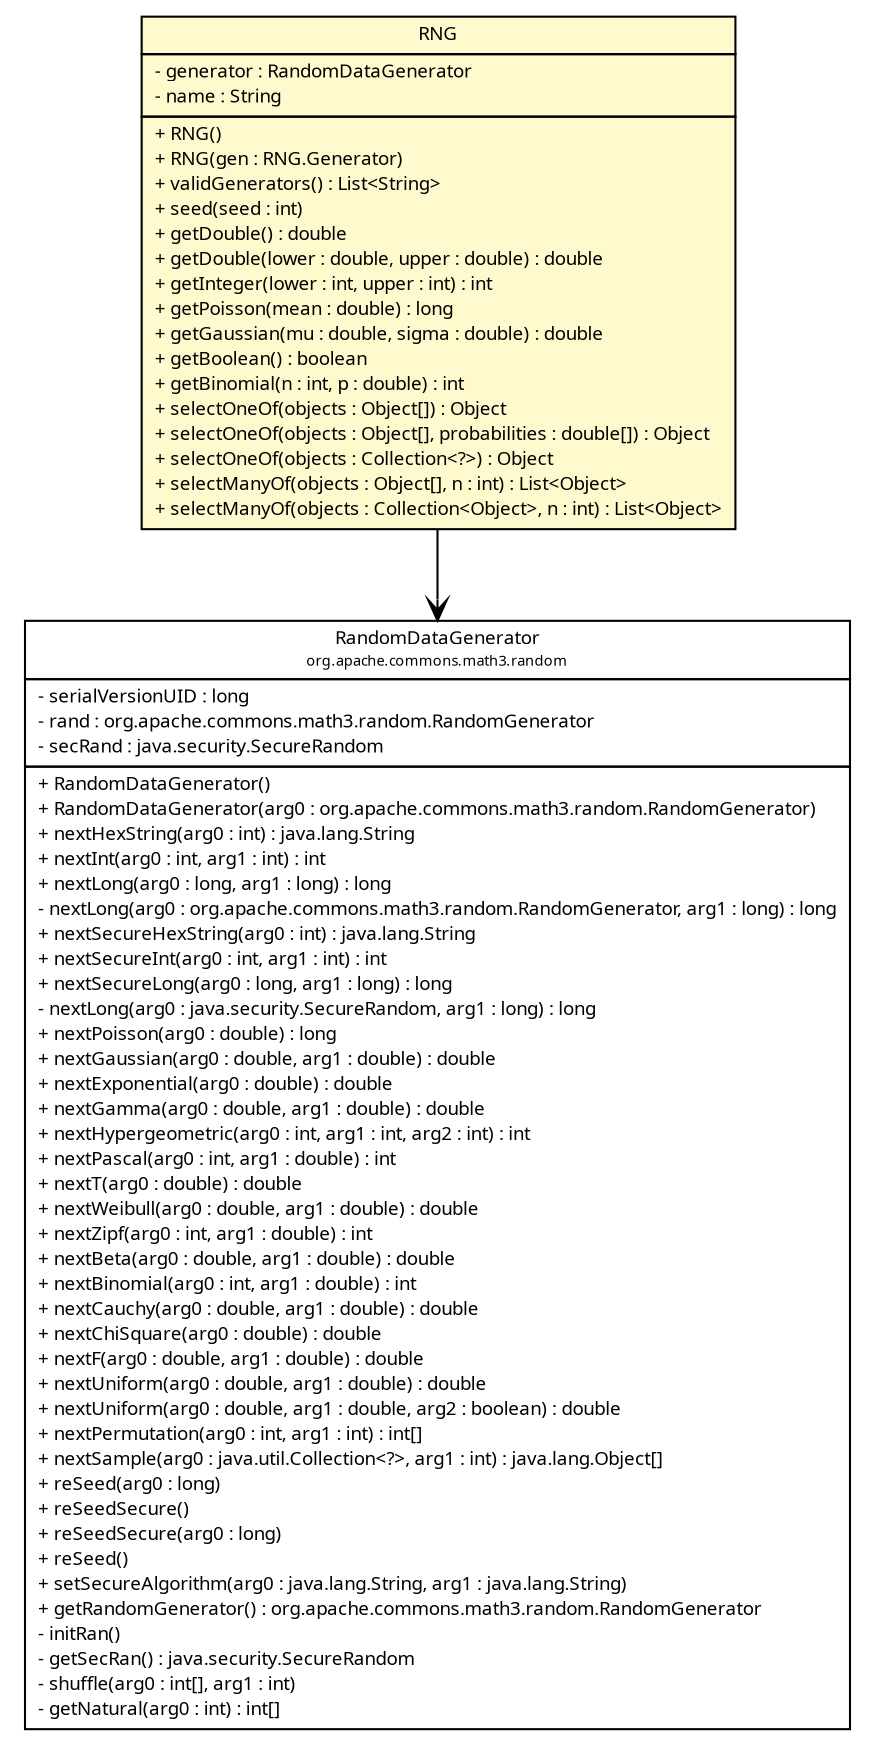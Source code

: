 #!/usr/local/bin/dot
#
# Class diagram 
# Generated by UMLGraph version R5_6 (http://www.umlgraph.org/)
#

digraph G {
	edge [fontname="Trebuchet MS",fontsize=10,labelfontname="Trebuchet MS",labelfontsize=10];
	node [fontname="Trebuchet MS",fontsize=10,shape=plaintext];
	nodesep=0.25;
	ranksep=0.5;
	// broadwick.rng.RNG
	c18245 [label=<<table title="broadwick.rng.RNG" border="0" cellborder="1" cellspacing="0" cellpadding="2" port="p" bgcolor="lemonChiffon" href="./RNG.html">
		<tr><td><table border="0" cellspacing="0" cellpadding="1">
<tr><td align="center" balign="center"><font face="Trebuchet MS"> RNG </font></td></tr>
		</table></td></tr>
		<tr><td><table border="0" cellspacing="0" cellpadding="1">
<tr><td align="left" balign="left"> - generator : RandomDataGenerator </td></tr>
<tr><td align="left" balign="left"> - name : String </td></tr>
		</table></td></tr>
		<tr><td><table border="0" cellspacing="0" cellpadding="1">
<tr><td align="left" balign="left"> + RNG() </td></tr>
<tr><td align="left" balign="left"> + RNG(gen : RNG.Generator) </td></tr>
<tr><td align="left" balign="left"> + validGenerators() : List&lt;String&gt; </td></tr>
<tr><td align="left" balign="left"> + seed(seed : int) </td></tr>
<tr><td align="left" balign="left"> + getDouble() : double </td></tr>
<tr><td align="left" balign="left"> + getDouble(lower : double, upper : double) : double </td></tr>
<tr><td align="left" balign="left"> + getInteger(lower : int, upper : int) : int </td></tr>
<tr><td align="left" balign="left"> + getPoisson(mean : double) : long </td></tr>
<tr><td align="left" balign="left"> + getGaussian(mu : double, sigma : double) : double </td></tr>
<tr><td align="left" balign="left"> + getBoolean() : boolean </td></tr>
<tr><td align="left" balign="left"> + getBinomial(n : int, p : double) : int </td></tr>
<tr><td align="left" balign="left"> + selectOneOf(objects : Object[]) : Object </td></tr>
<tr><td align="left" balign="left"> + selectOneOf(objects : Object[], probabilities : double[]) : Object </td></tr>
<tr><td align="left" balign="left"> + selectOneOf(objects : Collection&lt;?&gt;) : Object </td></tr>
<tr><td align="left" balign="left"> + selectManyOf(objects : Object[], n : int) : List&lt;Object&gt; </td></tr>
<tr><td align="left" balign="left"> + selectManyOf(objects : Collection&lt;Object&gt;, n : int) : List&lt;Object&gt; </td></tr>
		</table></td></tr>
		</table>>, URL="./RNG.html", fontname="Trebuchet MS", fontcolor="black", fontsize=9.0];
	// broadwick.rng.RNG NAVASSOC org.apache.commons.math3.random.RandomDataGenerator
	c18245:p -> c18299:p [taillabel="", label="", headlabel="", fontname="Trebuchet MS", fontcolor="black", fontsize=10.0, color="black", arrowhead=open];
	// org.apache.commons.math3.random.RandomDataGenerator
	c18299 [label=<<table title="org.apache.commons.math3.random.RandomDataGenerator" border="0" cellborder="1" cellspacing="0" cellpadding="2" port="p" href="http://java.sun.com/j2se/1.4.2/docs/api/org/apache/commons/math3/random/RandomDataGenerator.html">
		<tr><td><table border="0" cellspacing="0" cellpadding="1">
<tr><td align="center" balign="center"><font face="Trebuchet MS"> RandomDataGenerator </font></td></tr>
<tr><td align="center" balign="center"><font face="Trebuchet MS" point-size="7.0"> org.apache.commons.math3.random </font></td></tr>
		</table></td></tr>
		<tr><td><table border="0" cellspacing="0" cellpadding="1">
<tr><td align="left" balign="left"> - serialVersionUID : long </td></tr>
<tr><td align="left" balign="left"> - rand : org.apache.commons.math3.random.RandomGenerator </td></tr>
<tr><td align="left" balign="left"> - secRand : java.security.SecureRandom </td></tr>
		</table></td></tr>
		<tr><td><table border="0" cellspacing="0" cellpadding="1">
<tr><td align="left" balign="left"> + RandomDataGenerator() </td></tr>
<tr><td align="left" balign="left"> + RandomDataGenerator(arg0 : org.apache.commons.math3.random.RandomGenerator) </td></tr>
<tr><td align="left" balign="left"> + nextHexString(arg0 : int) : java.lang.String </td></tr>
<tr><td align="left" balign="left"> + nextInt(arg0 : int, arg1 : int) : int </td></tr>
<tr><td align="left" balign="left"> + nextLong(arg0 : long, arg1 : long) : long </td></tr>
<tr><td align="left" balign="left"> - nextLong(arg0 : org.apache.commons.math3.random.RandomGenerator, arg1 : long) : long </td></tr>
<tr><td align="left" balign="left"> + nextSecureHexString(arg0 : int) : java.lang.String </td></tr>
<tr><td align="left" balign="left"> + nextSecureInt(arg0 : int, arg1 : int) : int </td></tr>
<tr><td align="left" balign="left"> + nextSecureLong(arg0 : long, arg1 : long) : long </td></tr>
<tr><td align="left" balign="left"> - nextLong(arg0 : java.security.SecureRandom, arg1 : long) : long </td></tr>
<tr><td align="left" balign="left"> + nextPoisson(arg0 : double) : long </td></tr>
<tr><td align="left" balign="left"> + nextGaussian(arg0 : double, arg1 : double) : double </td></tr>
<tr><td align="left" balign="left"> + nextExponential(arg0 : double) : double </td></tr>
<tr><td align="left" balign="left"> + nextGamma(arg0 : double, arg1 : double) : double </td></tr>
<tr><td align="left" balign="left"> + nextHypergeometric(arg0 : int, arg1 : int, arg2 : int) : int </td></tr>
<tr><td align="left" balign="left"> + nextPascal(arg0 : int, arg1 : double) : int </td></tr>
<tr><td align="left" balign="left"> + nextT(arg0 : double) : double </td></tr>
<tr><td align="left" balign="left"> + nextWeibull(arg0 : double, arg1 : double) : double </td></tr>
<tr><td align="left" balign="left"> + nextZipf(arg0 : int, arg1 : double) : int </td></tr>
<tr><td align="left" balign="left"> + nextBeta(arg0 : double, arg1 : double) : double </td></tr>
<tr><td align="left" balign="left"> + nextBinomial(arg0 : int, arg1 : double) : int </td></tr>
<tr><td align="left" balign="left"> + nextCauchy(arg0 : double, arg1 : double) : double </td></tr>
<tr><td align="left" balign="left"> + nextChiSquare(arg0 : double) : double </td></tr>
<tr><td align="left" balign="left"> + nextF(arg0 : double, arg1 : double) : double </td></tr>
<tr><td align="left" balign="left"> + nextUniform(arg0 : double, arg1 : double) : double </td></tr>
<tr><td align="left" balign="left"> + nextUniform(arg0 : double, arg1 : double, arg2 : boolean) : double </td></tr>
<tr><td align="left" balign="left"> + nextPermutation(arg0 : int, arg1 : int) : int[] </td></tr>
<tr><td align="left" balign="left"> + nextSample(arg0 : java.util.Collection&lt;?&gt;, arg1 : int) : java.lang.Object[] </td></tr>
<tr><td align="left" balign="left"> + reSeed(arg0 : long) </td></tr>
<tr><td align="left" balign="left"> + reSeedSecure() </td></tr>
<tr><td align="left" balign="left"> + reSeedSecure(arg0 : long) </td></tr>
<tr><td align="left" balign="left"> + reSeed() </td></tr>
<tr><td align="left" balign="left"> + setSecureAlgorithm(arg0 : java.lang.String, arg1 : java.lang.String) </td></tr>
<tr><td align="left" balign="left"> + getRandomGenerator() : org.apache.commons.math3.random.RandomGenerator </td></tr>
<tr><td align="left" balign="left"> - initRan() </td></tr>
<tr><td align="left" balign="left"> - getSecRan() : java.security.SecureRandom </td></tr>
<tr><td align="left" balign="left"> - shuffle(arg0 : int[], arg1 : int) </td></tr>
<tr><td align="left" balign="left"> - getNatural(arg0 : int) : int[] </td></tr>
		</table></td></tr>
		</table>>, URL="http://java.sun.com/j2se/1.4.2/docs/api/org/apache/commons/math3/random/RandomDataGenerator.html", fontname="Trebuchet MS", fontcolor="black", fontsize=9.0];
}

